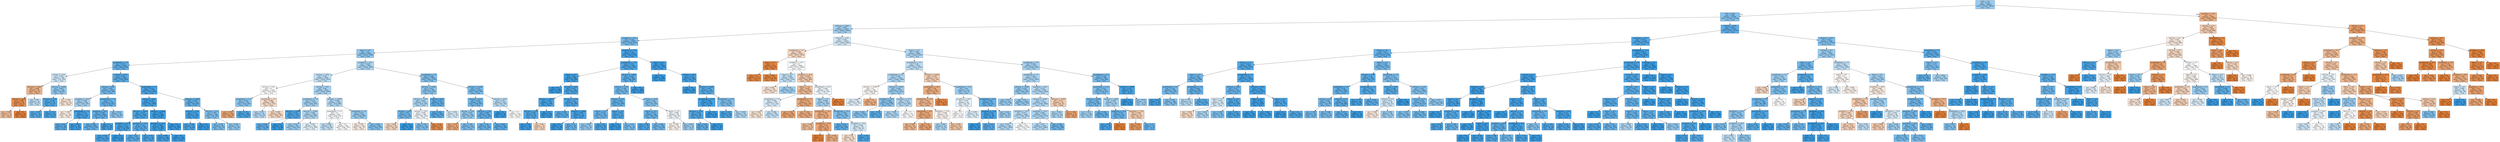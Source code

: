 digraph Tree {
node [shape=box, style="filled", color="black"] ;
0 [label="CCR <= 5.5\ngini = 0.438\nsamples = 48239\nvalue = [15597, 32642]\nclass = True", fillcolor="#98ccf1"] ;
1 [label="CCR <= 0.55\ngini = 0.396\nsamples = 42785\nvalue = [11651, 31134]\nclass = True", fillcolor="#83c2ef"] ;
0 -> 1 [labeldistance=2.5, labelangle=45, headlabel="True"] ;
2 [label="sdComp <= 0.065\ngini = 0.456\nsamples = 25328\nvalue = [8926, 16402]\nclass = True", fillcolor="#a5d2f3"] ;
1 -> 2 ;
3 [label="graphSize <= 40.0\ngini = 0.365\nsamples = 10976\nvalue = [2634, 8342]\nclass = True", fillcolor="#78bced"] ;
2 -> 3 ;
4 [label="nbproc <= 4.5\ngini = 0.42\nsamples = 8262\nvalue = [2474, 5788]\nclass = True", fillcolor="#8ec7f0"] ;
3 -> 4 ;
5 [label="graphDepth <= 3.5\ngini = 0.273\nsamples = 2610\nvalue = [426, 2184]\nclass = True", fillcolor="#60b0ea"] ;
4 -> 5 ;
6 [label="sdComp <= 0.02\ngini = 0.491\nsamples = 180\nvalue = [78, 102]\nclass = True", fillcolor="#d0e8f9"] ;
5 -> 6 ;
7 [label="sdComm <= 0.065\ngini = 0.408\nsamples = 56\nvalue = [40, 16]\nclass = False", fillcolor="#efb388"] ;
6 -> 7 ;
8 [label="sdComm <= 0.02\ngini = 0.198\nsamples = 36\nvalue = [32, 4]\nclass = False", fillcolor="#e89152"] ;
7 -> 8 ;
9 [label="gini = 0.444\nsamples = 12\nvalue = [8, 4]\nclass = False", fillcolor="#f2c09c"] ;
8 -> 9 ;
10 [label="gini = 0.0\nsamples = 24\nvalue = [24, 0]\nclass = False", fillcolor="#e58139"] ;
8 -> 10 ;
11 [label="gini = 0.48\nsamples = 20\nvalue = [8, 12]\nclass = True", fillcolor="#bddef6"] ;
7 -> 11 ;
12 [label="sdComm <= 0.065\ngini = 0.425\nsamples = 124\nvalue = [38, 86]\nclass = True", fillcolor="#90c8f0"] ;
6 -> 12 ;
13 [label="sdComm <= 0.02\ngini = 0.202\nsamples = 70\nvalue = [8, 62]\nclass = True", fillcolor="#53aae8"] ;
12 -> 13 ;
14 [label="gini = 0.227\nsamples = 46\nvalue = [6, 40]\nclass = True", fillcolor="#57ace9"] ;
13 -> 14 ;
15 [label="gini = 0.153\nsamples = 24\nvalue = [2, 22]\nclass = True", fillcolor="#4ba6e7"] ;
13 -> 15 ;
16 [label="gini = 0.494\nsamples = 54\nvalue = [30, 24]\nclass = False", fillcolor="#fae6d7"] ;
12 -> 16 ;
17 [label="sdComm <= 0.02\ngini = 0.245\nsamples = 2430\nvalue = [348, 2082]\nclass = True", fillcolor="#5aade9"] ;
5 -> 17 ;
18 [label="sdComp <= 0.02\ngini = 0.354\nsamples = 1034\nvalue = [238, 796]\nclass = True", fillcolor="#74baed"] ;
17 -> 18 ;
19 [label="graphSize <= 22.5\ngini = 0.456\nsamples = 284\nvalue = [100, 184]\nclass = True", fillcolor="#a5d2f3"] ;
18 -> 19 ;
20 [label="gini = 0.498\nsamples = 172\nvalue = [92, 80]\nclass = False", fillcolor="#fcefe5"] ;
19 -> 20 ;
21 [label="graphDepth <= 7.5\ngini = 0.133\nsamples = 112\nvalue = [8, 104]\nclass = True", fillcolor="#48a5e7"] ;
19 -> 21 ;
22 [label="gini = 0.245\nsamples = 28\nvalue = [4, 24]\nclass = True", fillcolor="#5aade9"] ;
21 -> 22 ;
23 [label="gini = 0.091\nsamples = 84\nvalue = [4, 80]\nclass = True", fillcolor="#43a2e6"] ;
21 -> 23 ;
24 [label="graphDepth <= 7.5\ngini = 0.3\nsamples = 750\nvalue = [138, 612]\nclass = True", fillcolor="#66b3eb"] ;
18 -> 24 ;
25 [label="graphSize <= 22.5\ngini = 0.283\nsamples = 668\nvalue = [114, 554]\nclass = True", fillcolor="#62b1ea"] ;
24 -> 25 ;
26 [label="gini = 0.292\nsamples = 630\nvalue = [112, 518]\nclass = True", fillcolor="#64b2eb"] ;
25 -> 26 ;
27 [label="gini = 0.1\nsamples = 38\nvalue = [2, 36]\nclass = True", fillcolor="#44a2e6"] ;
25 -> 27 ;
28 [label="gini = 0.414\nsamples = 82\nvalue = [24, 58]\nclass = True", fillcolor="#8bc6f0"] ;
24 -> 28 ;
29 [label="graphDepth <= 7.5\ngini = 0.145\nsamples = 1396\nvalue = [110, 1286]\nclass = True", fillcolor="#4aa5e7"] ;
17 -> 29 ;
30 [label="sdComp <= 0.02\ngini = 0.105\nsamples = 1120\nvalue = [62, 1058]\nclass = True", fillcolor="#45a3e7"] ;
29 -> 30 ;
31 [label="sdComm <= 0.065\ngini = 0.157\nsamples = 628\nvalue = [54, 574]\nclass = True", fillcolor="#4ca6e7"] ;
30 -> 31 ;
32 [label="graphSize <= 22.5\ngini = 0.121\nsamples = 432\nvalue = [28, 404]\nclass = True", fillcolor="#47a4e7"] ;
31 -> 32 ;
33 [label="gini = 0.146\nsamples = 352\nvalue = [28, 324]\nclass = True", fillcolor="#4aa5e7"] ;
32 -> 33 ;
34 [label="gini = 0.0\nsamples = 80\nvalue = [0, 80]\nclass = True", fillcolor="#399de5"] ;
32 -> 34 ;
35 [label="graphSize <= 22.5\ngini = 0.23\nsamples = 196\nvalue = [26, 170]\nclass = True", fillcolor="#57ace9"] ;
31 -> 35 ;
36 [label="gini = 0.24\nsamples = 172\nvalue = [24, 148]\nclass = True", fillcolor="#59ade9"] ;
35 -> 36 ;
37 [label="gini = 0.153\nsamples = 24\nvalue = [2, 22]\nclass = True", fillcolor="#4ba6e7"] ;
35 -> 37 ;
38 [label="sdComm <= 0.065\ngini = 0.032\nsamples = 492\nvalue = [8, 484]\nclass = True", fillcolor="#3c9fe5"] ;
30 -> 38 ;
39 [label="graphSize <= 22.5\ngini = 0.058\nsamples = 268\nvalue = [8, 260]\nclass = True", fillcolor="#3fa0e6"] ;
38 -> 39 ;
40 [label="gini = 0.093\nsamples = 164\nvalue = [8, 156]\nclass = True", fillcolor="#43a2e6"] ;
39 -> 40 ;
41 [label="gini = 0.0\nsamples = 104\nvalue = [0, 104]\nclass = True", fillcolor="#399de5"] ;
39 -> 41 ;
42 [label="gini = 0.0\nsamples = 224\nvalue = [0, 224]\nclass = True", fillcolor="#399de5"] ;
38 -> 42 ;
43 [label="sdComm <= 0.065\ngini = 0.287\nsamples = 276\nvalue = [48, 228]\nclass = True", fillcolor="#63b2ea"] ;
29 -> 43 ;
44 [label="sdComp <= 0.02\ngini = 0.117\nsamples = 128\nvalue = [8, 120]\nclass = True", fillcolor="#46a4e7"] ;
43 -> 44 ;
45 [label="gini = 0.188\nsamples = 76\nvalue = [8, 68]\nclass = True", fillcolor="#50a9e8"] ;
44 -> 45 ;
46 [label="gini = 0.0\nsamples = 52\nvalue = [0, 52]\nclass = True", fillcolor="#399de5"] ;
44 -> 46 ;
47 [label="sdComp <= 0.02\ngini = 0.394\nsamples = 148\nvalue = [40, 108]\nclass = True", fillcolor="#82c1ef"] ;
43 -> 47 ;
48 [label="gini = 0.375\nsamples = 96\nvalue = [24, 72]\nclass = True", fillcolor="#7bbeee"] ;
47 -> 48 ;
49 [label="gini = 0.426\nsamples = 52\nvalue = [16, 36]\nclass = True", fillcolor="#91c9f1"] ;
47 -> 49 ;
50 [label="graphSize <= 22.5\ngini = 0.462\nsamples = 5652\nvalue = [2048, 3604]\nclass = True", fillcolor="#aad5f4"] ;
4 -> 50 ;
51 [label="sdComm <= 0.02\ngini = 0.481\nsamples = 4048\nvalue = [1626, 2422]\nclass = True", fillcolor="#bedff6"] ;
50 -> 51 ;
52 [label="sdComp <= 0.02\ngini = 0.5\nsamples = 1238\nvalue = [616, 622]\nclass = True", fillcolor="#fdfeff"] ;
51 -> 52 ;
53 [label="graphDepth <= 3.5\ngini = 0.416\nsamples = 352\nvalue = [104, 248]\nclass = True", fillcolor="#8cc6f0"] ;
52 -> 53 ;
54 [label="gini = 0.355\nsamples = 104\nvalue = [80, 24]\nclass = False", fillcolor="#eda774"] ;
53 -> 54 ;
55 [label="gini = 0.175\nsamples = 248\nvalue = [24, 224]\nclass = True", fillcolor="#4ea8e8"] ;
53 -> 55 ;
56 [label="graphDepth <= 3.5\ngini = 0.488\nsamples = 886\nvalue = [512, 374]\nclass = False", fillcolor="#f8ddca"] ;
52 -> 56 ;
57 [label="gini = 0.472\nsamples = 42\nvalue = [16, 26]\nclass = True", fillcolor="#b3d9f5"] ;
56 -> 57 ;
58 [label="gini = 0.485\nsamples = 844\nvalue = [496, 348]\nclass = False", fillcolor="#f7d9c4"] ;
56 -> 58 ;
59 [label="sdComp <= 0.02\ngini = 0.46\nsamples = 2810\nvalue = [1010, 1800]\nclass = True", fillcolor="#a8d4f4"] ;
51 -> 59 ;
60 [label="graphDepth <= 3.5\ngini = 0.452\nsamples = 1430\nvalue = [494, 936]\nclass = True", fillcolor="#a2d1f3"] ;
59 -> 60 ;
61 [label="sdComm <= 0.065\ngini = 0.192\nsamples = 130\nvalue = [14, 116]\nclass = True", fillcolor="#51a9e8"] ;
60 -> 61 ;
62 [label="gini = 0.283\nsamples = 82\nvalue = [14, 68]\nclass = True", fillcolor="#62b1ea"] ;
61 -> 62 ;
63 [label="gini = 0.0\nsamples = 48\nvalue = [0, 48]\nclass = True", fillcolor="#399de5"] ;
61 -> 63 ;
64 [label="sdComm <= 0.065\ngini = 0.466\nsamples = 1300\nvalue = [480, 820]\nclass = True", fillcolor="#add6f4"] ;
60 -> 64 ;
65 [label="gini = 0.443\nsamples = 916\nvalue = [304, 612]\nclass = True", fillcolor="#9bcef2"] ;
64 -> 65 ;
66 [label="gini = 0.497\nsamples = 384\nvalue = [176, 208]\nclass = True", fillcolor="#e1f0fb"] ;
64 -> 66 ;
67 [label="sdComm <= 0.065\ngini = 0.468\nsamples = 1380\nvalue = [516, 864]\nclass = True", fillcolor="#afd8f5"] ;
59 -> 67 ;
68 [label="graphDepth <= 3.5\ngini = 0.5\nsamples = 424\nvalue = [208, 216]\nclass = True", fillcolor="#f8fbfe"] ;
67 -> 68 ;
69 [label="gini = 0.484\nsamples = 68\nvalue = [28, 40]\nclass = True", fillcolor="#c4e2f7"] ;
68 -> 69 ;
70 [label="gini = 0.5\nsamples = 356\nvalue = [180, 176]\nclass = False", fillcolor="#fefcfb"] ;
68 -> 70 ;
71 [label="graphDepth <= 3.5\ngini = 0.437\nsamples = 956\nvalue = [308, 648]\nclass = True", fillcolor="#97ccf1"] ;
67 -> 71 ;
72 [label="gini = 0.497\nsamples = 156\nvalue = [84, 72]\nclass = False", fillcolor="#fbede3"] ;
71 -> 72 ;
73 [label="gini = 0.403\nsamples = 800\nvalue = [224, 576]\nclass = True", fillcolor="#86c3ef"] ;
71 -> 73 ;
74 [label="graphDepth <= 7.5\ngini = 0.388\nsamples = 1604\nvalue = [422, 1182]\nclass = True", fillcolor="#80c0ee"] ;
50 -> 74 ;
75 [label="sdComm <= 0.065\ngini = 0.411\nsamples = 594\nvalue = [172, 422]\nclass = True", fillcolor="#8ac5f0"] ;
74 -> 75 ;
76 [label="sdComm <= 0.02\ngini = 0.462\nsamples = 376\nvalue = [136, 240]\nclass = True", fillcolor="#a9d5f4"] ;
75 -> 76 ;
77 [label="sdComp <= 0.02\ngini = 0.351\nsamples = 176\nvalue = [40, 136]\nclass = True", fillcolor="#73baed"] ;
76 -> 77 ;
78 [label="gini = 0.484\nsamples = 68\nvalue = [40, 28]\nclass = False", fillcolor="#f7d9c4"] ;
77 -> 78 ;
79 [label="gini = 0.0\nsamples = 108\nvalue = [0, 108]\nclass = True", fillcolor="#399de5"] ;
77 -> 79 ;
80 [label="sdComp <= 0.02\ngini = 0.499\nsamples = 200\nvalue = [96, 104]\nclass = True", fillcolor="#f0f7fd"] ;
76 -> 80 ;
81 [label="gini = 0.393\nsamples = 134\nvalue = [36, 98]\nclass = True", fillcolor="#82c1ef"] ;
80 -> 81 ;
82 [label="gini = 0.165\nsamples = 66\nvalue = [60, 6]\nclass = False", fillcolor="#e88e4d"] ;
80 -> 82 ;
83 [label="sdComp <= 0.02\ngini = 0.276\nsamples = 218\nvalue = [36, 182]\nclass = True", fillcolor="#60b0ea"] ;
75 -> 83 ;
84 [label="gini = 0.241\nsamples = 200\nvalue = [28, 172]\nclass = True", fillcolor="#59ade9"] ;
83 -> 84 ;
85 [label="gini = 0.494\nsamples = 18\nvalue = [8, 10]\nclass = True", fillcolor="#d7ebfa"] ;
83 -> 85 ;
86 [label="sdComm <= 0.065\ngini = 0.373\nsamples = 1010\nvalue = [250, 760]\nclass = True", fillcolor="#7abdee"] ;
74 -> 86 ;
87 [label="sdComm <= 0.02\ngini = 0.343\nsamples = 846\nvalue = [186, 660]\nclass = True", fillcolor="#71b9ec"] ;
86 -> 87 ;
88 [label="sdComp <= 0.02\ngini = 0.434\nsamples = 264\nvalue = [84, 180]\nclass = True", fillcolor="#95cbf1"] ;
87 -> 88 ;
89 [label="gini = 0.375\nsamples = 32\nvalue = [24, 8]\nclass = False", fillcolor="#eeab7b"] ;
88 -> 89 ;
90 [label="gini = 0.383\nsamples = 232\nvalue = [60, 172]\nclass = True", fillcolor="#7ebfee"] ;
88 -> 90 ;
91 [label="sdComp <= 0.02\ngini = 0.289\nsamples = 582\nvalue = [102, 480]\nclass = True", fillcolor="#63b2eb"] ;
87 -> 91 ;
92 [label="gini = 0.32\nsamples = 250\nvalue = [50, 200]\nclass = True", fillcolor="#6ab6ec"] ;
91 -> 92 ;
93 [label="gini = 0.264\nsamples = 332\nvalue = [52, 280]\nclass = True", fillcolor="#5eafea"] ;
91 -> 93 ;
94 [label="sdComp <= 0.02\ngini = 0.476\nsamples = 164\nvalue = [64, 100]\nclass = True", fillcolor="#b8dcf6"] ;
86 -> 94 ;
95 [label="gini = 0.0\nsamples = 36\nvalue = [0, 36]\nclass = True", fillcolor="#399de5"] ;
94 -> 95 ;
96 [label="gini = 0.5\nsamples = 128\nvalue = [64, 64]\nclass = False", fillcolor="#ffffff"] ;
94 -> 96 ;
97 [label="graphSize <= 75.0\ngini = 0.111\nsamples = 2714\nvalue = [160, 2554]\nclass = True", fillcolor="#45a3e7"] ;
3 -> 97 ;
98 [label="graphDepth <= 12.5\ngini = 0.172\nsamples = 1308\nvalue = [124, 1184]\nclass = True", fillcolor="#4ea7e8"] ;
97 -> 98 ;
99 [label="nbproc <= 4.5\ngini = 0.08\nsamples = 668\nvalue = [28, 640]\nclass = True", fillcolor="#42a1e6"] ;
98 -> 99 ;
100 [label="gini = 0.0\nsamples = 364\nvalue = [0, 364]\nclass = True", fillcolor="#399de5"] ;
99 -> 100 ;
101 [label="sdComp <= 0.02\ngini = 0.167\nsamples = 304\nvalue = [28, 276]\nclass = True", fillcolor="#4da7e8"] ;
99 -> 101 ;
102 [label="sdComm <= 0.065\ngini = 0.128\nsamples = 116\nvalue = [8, 108]\nclass = True", fillcolor="#48a4e7"] ;
101 -> 102 ;
103 [label="sdComm <= 0.02\ngini = 0.208\nsamples = 68\nvalue = [8, 60]\nclass = True", fillcolor="#53aae8"] ;
102 -> 103 ;
104 [label="gini = 0.067\nsamples = 58\nvalue = [2, 56]\nclass = True", fillcolor="#40a0e6"] ;
103 -> 104 ;
105 [label="gini = 0.48\nsamples = 10\nvalue = [6, 4]\nclass = False", fillcolor="#f6d5bd"] ;
103 -> 105 ;
106 [label="gini = 0.0\nsamples = 48\nvalue = [0, 48]\nclass = True", fillcolor="#399de5"] ;
102 -> 106 ;
107 [label="sdComm <= 0.02\ngini = 0.19\nsamples = 188\nvalue = [20, 168]\nclass = True", fillcolor="#51a9e8"] ;
101 -> 107 ;
108 [label="gini = 0.238\nsamples = 116\nvalue = [16, 100]\nclass = True", fillcolor="#59ade9"] ;
107 -> 108 ;
109 [label="sdComm <= 0.065\ngini = 0.105\nsamples = 72\nvalue = [4, 68]\nclass = True", fillcolor="#45a3e7"] ;
107 -> 109 ;
110 [label="gini = 0.0\nsamples = 52\nvalue = [0, 52]\nclass = True", fillcolor="#399de5"] ;
109 -> 110 ;
111 [label="gini = 0.32\nsamples = 20\nvalue = [4, 16]\nclass = True", fillcolor="#6ab6ec"] ;
109 -> 111 ;
112 [label="sdComm <= 0.065\ngini = 0.255\nsamples = 640\nvalue = [96, 544]\nclass = True", fillcolor="#5caeea"] ;
98 -> 112 ;
113 [label="sdComm <= 0.02\ngini = 0.346\nsamples = 432\nvalue = [96, 336]\nclass = True", fillcolor="#72b9ec"] ;
112 -> 113 ;
114 [label="sdComp <= 0.02\ngini = 0.287\nsamples = 230\nvalue = [40, 190]\nclass = True", fillcolor="#63b2ea"] ;
113 -> 114 ;
115 [label="nbproc <= 4.5\ngini = 0.326\nsamples = 156\nvalue = [32, 124]\nclass = True", fillcolor="#6cb6ec"] ;
114 -> 115 ;
116 [label="gini = 0.432\nsamples = 76\nvalue = [24, 52]\nclass = True", fillcolor="#94caf1"] ;
115 -> 116 ;
117 [label="gini = 0.18\nsamples = 80\nvalue = [8, 72]\nclass = True", fillcolor="#4fa8e8"] ;
115 -> 117 ;
118 [label="nbproc <= 4.5\ngini = 0.193\nsamples = 74\nvalue = [8, 66]\nclass = True", fillcolor="#51a9e8"] ;
114 -> 118 ;
119 [label="gini = 0.0\nsamples = 42\nvalue = [0, 42]\nclass = True", fillcolor="#399de5"] ;
118 -> 119 ;
120 [label="gini = 0.375\nsamples = 32\nvalue = [8, 24]\nclass = True", fillcolor="#7bbeee"] ;
118 -> 120 ;
121 [label="sdComp <= 0.02\ngini = 0.401\nsamples = 202\nvalue = [56, 146]\nclass = True", fillcolor="#85c3ef"] ;
113 -> 121 ;
122 [label="nbproc <= 4.5\ngini = 0.313\nsamples = 144\nvalue = [28, 116]\nclass = True", fillcolor="#69b5eb"] ;
121 -> 122 ;
123 [label="gini = 0.198\nsamples = 36\nvalue = [4, 32]\nclass = True", fillcolor="#52a9e8"] ;
122 -> 123 ;
124 [label="gini = 0.346\nsamples = 108\nvalue = [24, 84]\nclass = True", fillcolor="#72b9ec"] ;
122 -> 124 ;
125 [label="nbproc <= 4.5\ngini = 0.499\nsamples = 58\nvalue = [28, 30]\nclass = True", fillcolor="#f2f8fd"] ;
121 -> 125 ;
126 [label="gini = 0.499\nsamples = 46\nvalue = [24, 22]\nclass = False", fillcolor="#fdf5ef"] ;
125 -> 126 ;
127 [label="gini = 0.444\nsamples = 12\nvalue = [4, 8]\nclass = True", fillcolor="#9ccef2"] ;
125 -> 127 ;
128 [label="gini = 0.0\nsamples = 208\nvalue = [0, 208]\nclass = True", fillcolor="#399de5"] ;
112 -> 128 ;
129 [label="nbproc <= 4.5\ngini = 0.05\nsamples = 1406\nvalue = [36, 1370]\nclass = True", fillcolor="#3ea0e6"] ;
97 -> 129 ;
130 [label="gini = 0.0\nsamples = 840\nvalue = [0, 840]\nclass = True", fillcolor="#399de5"] ;
129 -> 130 ;
131 [label="sdComp <= 0.02\ngini = 0.119\nsamples = 566\nvalue = [36, 530]\nclass = True", fillcolor="#46a4e7"] ;
129 -> 131 ;
132 [label="gini = 0.0\nsamples = 296\nvalue = [0, 296]\nclass = True", fillcolor="#399de5"] ;
131 -> 132 ;
133 [label="sdComm <= 0.065\ngini = 0.231\nsamples = 270\nvalue = [36, 234]\nclass = True", fillcolor="#57ace9"] ;
131 -> 133 ;
134 [label="graphDepth <= 25.5\ngini = 0.094\nsamples = 162\nvalue = [8, 154]\nclass = True", fillcolor="#43a2e6"] ;
133 -> 134 ;
135 [label="sdComm <= 0.02\ngini = 0.208\nsamples = 68\nvalue = [8, 60]\nclass = True", fillcolor="#53aae8"] ;
134 -> 135 ;
136 [label="gini = 0.278\nsamples = 48\nvalue = [8, 40]\nclass = True", fillcolor="#61b1ea"] ;
135 -> 136 ;
137 [label="gini = 0.0\nsamples = 20\nvalue = [0, 20]\nclass = True", fillcolor="#399de5"] ;
135 -> 137 ;
138 [label="gini = 0.0\nsamples = 94\nvalue = [0, 94]\nclass = True", fillcolor="#399de5"] ;
134 -> 138 ;
139 [label="graphDepth <= 25.5\ngini = 0.384\nsamples = 108\nvalue = [28, 80]\nclass = True", fillcolor="#7ebfee"] ;
133 -> 139 ;
140 [label="gini = 0.165\nsamples = 44\nvalue = [4, 40]\nclass = True", fillcolor="#4da7e8"] ;
139 -> 140 ;
141 [label="gini = 0.469\nsamples = 64\nvalue = [24, 40]\nclass = True", fillcolor="#b0d8f5"] ;
139 -> 141 ;
142 [label="sdComm <= 0.02\ngini = 0.492\nsamples = 14352\nvalue = [6292, 8060]\nclass = True", fillcolor="#d4eaf9"] ;
2 -> 142 ;
143 [label="graphDepth <= 3.5\ngini = 0.485\nsamples = 4552\nvalue = [2674, 1878]\nclass = False", fillcolor="#f7d9c4"] ;
142 -> 143 ;
144 [label="nbproc <= 4.5\ngini = 0.1\nsamples = 952\nvalue = [902, 50]\nclass = False", fillcolor="#e68844"] ;
143 -> 144 ;
145 [label="gini = 0.11\nsamples = 172\nvalue = [162, 10]\nclass = False", fillcolor="#e78945"] ;
144 -> 145 ;
146 [label="gini = 0.097\nsamples = 780\nvalue = [740, 40]\nclass = False", fillcolor="#e68844"] ;
144 -> 146 ;
147 [label="graphSize <= 22.5\ngini = 0.5\nsamples = 3600\nvalue = [1772, 1828]\nclass = True", fillcolor="#f9fcfe"] ;
143 -> 147 ;
148 [label="nbproc <= 4.5\ngini = 0.484\nsamples = 2262\nvalue = [928, 1334]\nclass = True", fillcolor="#c3e1f7"] ;
147 -> 148 ;
149 [label="gini = 0.494\nsamples = 726\nvalue = [404, 322]\nclass = False", fillcolor="#fae5d7"] ;
148 -> 149 ;
150 [label="gini = 0.45\nsamples = 1536\nvalue = [524, 1012]\nclass = True", fillcolor="#a0d0f2"] ;
148 -> 150 ;
151 [label="graphSize <= 40.0\ngini = 0.466\nsamples = 1338\nvalue = [844, 494]\nclass = False", fillcolor="#f4cbad"] ;
147 -> 151 ;
152 [label="nbproc <= 4.5\ngini = 0.438\nsamples = 1030\nvalue = [696, 334]\nclass = False", fillcolor="#f1bd98"] ;
151 -> 152 ;
153 [label="graphDepth <= 7.5\ngini = 0.494\nsamples = 256\nvalue = [114, 142]\nclass = True", fillcolor="#d8ecfa"] ;
152 -> 153 ;
154 [label="gini = 0.494\nsamples = 54\nvalue = [30, 24]\nclass = False", fillcolor="#fae6d7"] ;
153 -> 154 ;
155 [label="gini = 0.486\nsamples = 202\nvalue = [84, 118]\nclass = True", fillcolor="#c6e3f8"] ;
153 -> 155 ;
156 [label="graphDepth <= 7.5\ngini = 0.373\nsamples = 774\nvalue = [582, 192]\nclass = False", fillcolor="#eeab7a"] ;
152 -> 156 ;
157 [label="gini = 0.352\nsamples = 246\nvalue = [190, 56]\nclass = False", fillcolor="#eda673"] ;
156 -> 157 ;
158 [label="gini = 0.382\nsamples = 528\nvalue = [392, 136]\nclass = False", fillcolor="#eead7e"] ;
156 -> 158 ;
159 [label="graphDepth <= 25.5\ngini = 0.499\nsamples = 308\nvalue = [148, 160]\nclass = True", fillcolor="#f0f8fd"] ;
151 -> 159 ;
160 [label="nbproc <= 4.5\ngini = 0.464\nsamples = 252\nvalue = [92, 160]\nclass = True", fillcolor="#abd5f4"] ;
159 -> 160 ;
161 [label="graphDepth <= 12.5\ngini = 0.393\nsamples = 52\nvalue = [38, 14]\nclass = False", fillcolor="#efaf82"] ;
160 -> 161 ;
162 [label="gini = 0.444\nsamples = 18\nvalue = [12, 6]\nclass = False", fillcolor="#f2c09c"] ;
161 -> 162 ;
163 [label="graphSize <= 75.0\ngini = 0.36\nsamples = 34\nvalue = [26, 8]\nclass = False", fillcolor="#eda876"] ;
161 -> 163 ;
164 [label="gini = 0.0\nsamples = 4\nvalue = [4, 0]\nclass = False", fillcolor="#e58139"] ;
163 -> 164 ;
165 [label="gini = 0.391\nsamples = 30\nvalue = [22, 8]\nclass = False", fillcolor="#eeaf81"] ;
163 -> 165 ;
166 [label="graphDepth <= 12.5\ngini = 0.394\nsamples = 200\nvalue = [54, 146]\nclass = True", fillcolor="#82c1ef"] ;
160 -> 166 ;
167 [label="gini = 0.274\nsamples = 122\nvalue = [20, 102]\nclass = True", fillcolor="#60b0ea"] ;
166 -> 167 ;
168 [label="graphSize <= 75.0\ngini = 0.492\nsamples = 78\nvalue = [34, 44]\nclass = True", fillcolor="#d2e9f9"] ;
166 -> 168 ;
169 [label="gini = 0.49\nsamples = 56\nvalue = [32, 24]\nclass = False", fillcolor="#f8e0ce"] ;
168 -> 169 ;
170 [label="gini = 0.165\nsamples = 22\nvalue = [2, 20]\nclass = True", fillcolor="#4da7e8"] ;
168 -> 170 ;
171 [label="gini = 0.0\nsamples = 56\nvalue = [56, 0]\nclass = False", fillcolor="#e58139"] ;
159 -> 171 ;
172 [label="nbproc <= 4.5\ngini = 0.466\nsamples = 9800\nvalue = [3618, 6182]\nclass = True", fillcolor="#add6f4"] ;
142 -> 172 ;
173 [label="graphDepth <= 6.5\ngini = 0.48\nsamples = 3076\nvalue = [1234, 1842]\nclass = True", fillcolor="#bedff6"] ;
172 -> 173 ;
174 [label="graphDepth <= 3.5\ngini = 0.467\nsamples = 2702\nvalue = [1004, 1698]\nclass = True", fillcolor="#aed7f4"] ;
173 -> 174 ;
175 [label="sdComm <= 0.065\ngini = 0.5\nsamples = 582\nvalue = [298, 284]\nclass = False", fillcolor="#fef9f6"] ;
174 -> 175 ;
176 [label="gini = 0.497\nsamples = 466\nvalue = [214, 252]\nclass = True", fillcolor="#e1f0fb"] ;
175 -> 176 ;
177 [label="gini = 0.4\nsamples = 116\nvalue = [84, 32]\nclass = False", fillcolor="#efb184"] ;
175 -> 177 ;
178 [label="sdComm <= 0.065\ngini = 0.444\nsamples = 2120\nvalue = [706, 1414]\nclass = True", fillcolor="#9ccef2"] ;
174 -> 178 ;
179 [label="graphSize <= 22.5\ngini = 0.405\nsamples = 1044\nvalue = [294, 750]\nclass = True", fillcolor="#87c3ef"] ;
178 -> 179 ;
180 [label="gini = 0.406\nsamples = 1030\nvalue = [292, 738]\nclass = True", fillcolor="#87c4ef"] ;
179 -> 180 ;
181 [label="gini = 0.245\nsamples = 14\nvalue = [2, 12]\nclass = True", fillcolor="#5aade9"] ;
179 -> 181 ;
182 [label="graphSize <= 22.5\ngini = 0.473\nsamples = 1076\nvalue = [412, 664]\nclass = True", fillcolor="#b4daf5"] ;
178 -> 182 ;
183 [label="gini = 0.469\nsamples = 1012\nvalue = [380, 632]\nclass = True", fillcolor="#b0d8f5"] ;
182 -> 183 ;
184 [label="gini = 0.5\nsamples = 64\nvalue = [32, 32]\nclass = False", fillcolor="#ffffff"] ;
182 -> 184 ;
185 [label="sdComm <= 0.065\ngini = 0.474\nsamples = 374\nvalue = [230, 144]\nclass = False", fillcolor="#f5d0b5"] ;
173 -> 185 ;
186 [label="graphDepth <= 25.5\ngini = 0.39\nsamples = 264\nvalue = [194, 70]\nclass = False", fillcolor="#eeae80"] ;
185 -> 186 ;
187 [label="graphDepth <= 13.5\ngini = 0.421\nsamples = 226\nvalue = [158, 68]\nclass = False", fillcolor="#f0b78e"] ;
186 -> 187 ;
188 [label="graphDepth <= 9.0\ngini = 0.375\nsamples = 176\nvalue = [132, 44]\nclass = False", fillcolor="#eeab7b"] ;
187 -> 188 ;
189 [label="gini = 0.426\nsamples = 52\nvalue = [36, 16]\nclass = False", fillcolor="#f1b991"] ;
188 -> 189 ;
190 [label="gini = 0.35\nsamples = 124\nvalue = [96, 28]\nclass = False", fillcolor="#eda673"] ;
188 -> 190 ;
191 [label="graphSize <= 75.0\ngini = 0.499\nsamples = 50\nvalue = [26, 24]\nclass = False", fillcolor="#fdf5f0"] ;
187 -> 191 ;
192 [label="gini = 0.463\nsamples = 22\nvalue = [8, 14]\nclass = True", fillcolor="#aad5f4"] ;
191 -> 192 ;
193 [label="gini = 0.459\nsamples = 28\nvalue = [18, 10]\nclass = False", fillcolor="#f3c7a7"] ;
191 -> 193 ;
194 [label="gini = 0.1\nsamples = 38\nvalue = [36, 2]\nclass = False", fillcolor="#e68844"] ;
186 -> 194 ;
195 [label="graphDepth <= 13.5\ngini = 0.44\nsamples = 110\nvalue = [36, 74]\nclass = True", fillcolor="#99cdf2"] ;
185 -> 195 ;
196 [label="graphSize <= 40.0\ngini = 0.497\nsamples = 56\nvalue = [26, 30]\nclass = True", fillcolor="#e5f2fc"] ;
195 -> 196 ;
197 [label="gini = 0.5\nsamples = 12\nvalue = [6, 6]\nclass = False", fillcolor="#ffffff"] ;
196 -> 197 ;
198 [label="gini = 0.496\nsamples = 44\nvalue = [20, 24]\nclass = True", fillcolor="#deeffb"] ;
196 -> 198 ;
199 [label="graphDepth <= 25.5\ngini = 0.302\nsamples = 54\nvalue = [10, 44]\nclass = True", fillcolor="#66b3eb"] ;
195 -> 199 ;
200 [label="graphSize <= 75.0\ngini = 0.124\nsamples = 30\nvalue = [2, 28]\nclass = True", fillcolor="#47a4e7"] ;
199 -> 200 ;
201 [label="gini = 0.0\nsamples = 16\nvalue = [0, 16]\nclass = True", fillcolor="#399de5"] ;
200 -> 201 ;
202 [label="gini = 0.245\nsamples = 14\nvalue = [2, 12]\nclass = True", fillcolor="#5aade9"] ;
200 -> 202 ;
203 [label="gini = 0.444\nsamples = 24\nvalue = [8, 16]\nclass = True", fillcolor="#9ccef2"] ;
199 -> 203 ;
204 [label="graphDepth <= 9.0\ngini = 0.458\nsamples = 6724\nvalue = [2384, 4340]\nclass = True", fillcolor="#a6d3f3"] ;
172 -> 204 ;
205 [label="graphDepth <= 3.5\ngini = 0.464\nsamples = 6116\nvalue = [2242, 3874]\nclass = True", fillcolor="#acd6f4"] ;
204 -> 205 ;
206 [label="sdComm <= 0.065\ngini = 0.432\nsamples = 1332\nvalue = [420, 912]\nclass = True", fillcolor="#94caf1"] ;
205 -> 206 ;
207 [label="gini = 0.441\nsamples = 232\nvalue = [76, 156]\nclass = True", fillcolor="#99cdf2"] ;
206 -> 207 ;
208 [label="gini = 0.43\nsamples = 1100\nvalue = [344, 756]\nclass = True", fillcolor="#93caf1"] ;
206 -> 208 ;
209 [label="graphSize <= 40.0\ngini = 0.472\nsamples = 4784\nvalue = [1822, 2962]\nclass = True", fillcolor="#b3d9f5"] ;
205 -> 209 ;
210 [label="sdComm <= 0.065\ngini = 0.47\nsamples = 4726\nvalue = [1786, 2940]\nclass = True", fillcolor="#b1d9f5"] ;
209 -> 210 ;
211 [label="graphSize <= 22.5\ngini = 0.477\nsamples = 1986\nvalue = [780, 1206]\nclass = True", fillcolor="#b9dcf6"] ;
210 -> 211 ;
212 [label="gini = 0.471\nsamples = 1762\nvalue = [670, 1092]\nclass = True", fillcolor="#b2d9f5"] ;
211 -> 212 ;
213 [label="gini = 0.5\nsamples = 224\nvalue = [110, 114]\nclass = True", fillcolor="#f8fcfe"] ;
211 -> 213 ;
214 [label="graphSize <= 22.5\ngini = 0.465\nsamples = 2740\nvalue = [1006, 1734]\nclass = True", fillcolor="#acd6f4"] ;
210 -> 214 ;
215 [label="gini = 0.47\nsamples = 2578\nvalue = [972, 1606]\nclass = True", fillcolor="#b1d8f5"] ;
214 -> 215 ;
216 [label="gini = 0.332\nsamples = 162\nvalue = [34, 128]\nclass = True", fillcolor="#6eb7ec"] ;
214 -> 216 ;
217 [label="sdComm <= 0.065\ngini = 0.471\nsamples = 58\nvalue = [36, 22]\nclass = False", fillcolor="#f5ceb2"] ;
209 -> 217 ;
218 [label="gini = 0.463\nsamples = 22\nvalue = [8, 14]\nclass = True", fillcolor="#aad5f4"] ;
217 -> 218 ;
219 [label="gini = 0.346\nsamples = 36\nvalue = [28, 8]\nclass = False", fillcolor="#eca572"] ;
217 -> 219 ;
220 [label="graphDepth <= 25.5\ngini = 0.358\nsamples = 608\nvalue = [142, 466]\nclass = True", fillcolor="#75bbed"] ;
204 -> 220 ;
221 [label="graphDepth <= 13.5\ngini = 0.375\nsamples = 552\nvalue = [138, 414]\nclass = True", fillcolor="#7bbeee"] ;
220 -> 221 ;
222 [label="sdComm <= 0.065\ngini = 0.355\nsamples = 468\nvalue = [108, 360]\nclass = True", fillcolor="#74baed"] ;
221 -> 222 ;
223 [label="gini = 0.455\nsamples = 126\nvalue = [44, 82]\nclass = True", fillcolor="#a3d2f3"] ;
222 -> 223 ;
224 [label="gini = 0.304\nsamples = 342\nvalue = [64, 278]\nclass = True", fillcolor="#67b4eb"] ;
222 -> 224 ;
225 [label="sdComm <= 0.065\ngini = 0.459\nsamples = 84\nvalue = [30, 54]\nclass = True", fillcolor="#a7d3f3"] ;
221 -> 225 ;
226 [label="graphSize <= 75.0\ngini = 0.311\nsamples = 52\nvalue = [10, 42]\nclass = True", fillcolor="#68b4eb"] ;
225 -> 226 ;
227 [label="gini = 0.159\nsamples = 46\nvalue = [4, 42]\nclass = True", fillcolor="#4ca6e7"] ;
226 -> 227 ;
228 [label="gini = 0.0\nsamples = 6\nvalue = [6, 0]\nclass = False", fillcolor="#e58139"] ;
226 -> 228 ;
229 [label="graphSize <= 75.0\ngini = 0.469\nsamples = 32\nvalue = [20, 12]\nclass = False", fillcolor="#f5cdb0"] ;
225 -> 229 ;
230 [label="gini = 0.298\nsamples = 22\nvalue = [18, 4]\nclass = False", fillcolor="#eb9d65"] ;
229 -> 230 ;
231 [label="gini = 0.32\nsamples = 10\nvalue = [2, 8]\nclass = True", fillcolor="#6ab6ec"] ;
229 -> 231 ;
232 [label="sdComm <= 0.065\ngini = 0.133\nsamples = 56\nvalue = [4, 52]\nclass = True", fillcolor="#48a5e7"] ;
220 -> 232 ;
233 [label="gini = 0.0\nsamples = 44\nvalue = [0, 44]\nclass = True", fillcolor="#399de5"] ;
232 -> 233 ;
234 [label="gini = 0.444\nsamples = 12\nvalue = [4, 8]\nclass = True", fillcolor="#9ccef2"] ;
232 -> 234 ;
235 [label="sdComp <= 0.65\ngini = 0.263\nsamples = 17457\nvalue = [2725, 14732]\nclass = True", fillcolor="#5eafea"] ;
1 -> 235 ;
236 [label="graphSize <= 22.5\ngini = 0.195\nsamples = 12368\nvalue = [1354, 11014]\nclass = True", fillcolor="#51a9e8"] ;
235 -> 236 ;
237 [label="sdComp <= 0.2\ngini = 0.29\nsamples = 5774\nvalue = [1018, 4756]\nclass = True", fillcolor="#63b2eb"] ;
236 -> 237 ;
238 [label="sdComm <= 0.2\ngini = 0.213\nsamples = 2872\nvalue = [348, 2524]\nclass = True", fillcolor="#54abe9"] ;
237 -> 238 ;
239 [label="nbproc <= 4.5\ngini = 0.321\nsamples = 686\nvalue = [138, 548]\nclass = True", fillcolor="#6bb6ec"] ;
238 -> 239 ;
240 [label="graphDepth <= 3.5\ngini = 0.353\nsamples = 306\nvalue = [70, 236]\nclass = True", fillcolor="#74baed"] ;
239 -> 240 ;
241 [label="gini = 0.124\nsamples = 60\nvalue = [4, 56]\nclass = True", fillcolor="#47a4e7"] ;
240 -> 241 ;
242 [label="gini = 0.393\nsamples = 246\nvalue = [66, 180]\nclass = True", fillcolor="#82c1ef"] ;
240 -> 242 ;
243 [label="graphDepth <= 3.5\ngini = 0.294\nsamples = 380\nvalue = [68, 312]\nclass = True", fillcolor="#64b2eb"] ;
239 -> 243 ;
244 [label="gini = 0.473\nsamples = 52\nvalue = [20, 32]\nclass = True", fillcolor="#b5daf5"] ;
243 -> 244 ;
245 [label="gini = 0.25\nsamples = 328\nvalue = [48, 280]\nclass = True", fillcolor="#5baee9"] ;
243 -> 245 ;
246 [label="graphDepth <= 3.5\ngini = 0.174\nsamples = 2186\nvalue = [210, 1976]\nclass = True", fillcolor="#4ea7e8"] ;
238 -> 246 ;
247 [label="sdComm <= 0.65\ngini = 0.317\nsamples = 516\nvalue = [102, 414]\nclass = True", fillcolor="#6ab5eb"] ;
246 -> 247 ;
248 [label="nbproc <= 4.5\ngini = 0.493\nsamples = 140\nvalue = [62, 78]\nclass = True", fillcolor="#d6ebfa"] ;
247 -> 248 ;
249 [label="gini = 0.486\nsamples = 48\nvalue = [28, 20]\nclass = False", fillcolor="#f8dbc6"] ;
248 -> 249 ;
250 [label="gini = 0.466\nsamples = 92\nvalue = [34, 58]\nclass = True", fillcolor="#add6f4"] ;
248 -> 250 ;
251 [label="nbproc <= 4.5\ngini = 0.19\nsamples = 376\nvalue = [40, 336]\nclass = True", fillcolor="#51a9e8"] ;
247 -> 251 ;
252 [label="gini = 0.386\nsamples = 46\nvalue = [12, 34]\nclass = True", fillcolor="#7fc0ee"] ;
251 -> 252 ;
253 [label="gini = 0.155\nsamples = 330\nvalue = [28, 302]\nclass = True", fillcolor="#4ba6e7"] ;
251 -> 253 ;
254 [label="sdComm <= 0.65\ngini = 0.121\nsamples = 1670\nvalue = [108, 1562]\nclass = True", fillcolor="#47a4e7"] ;
246 -> 254 ;
255 [label="nbproc <= 4.5\ngini = 0.055\nsamples = 844\nvalue = [24, 820]\nclass = True", fillcolor="#3fa0e6"] ;
254 -> 255 ;
256 [label="gini = 0.0\nsamples = 276\nvalue = [0, 276]\nclass = True", fillcolor="#399de5"] ;
255 -> 256 ;
257 [label="gini = 0.081\nsamples = 568\nvalue = [24, 544]\nclass = True", fillcolor="#42a1e6"] ;
255 -> 257 ;
258 [label="nbproc <= 4.5\ngini = 0.183\nsamples = 826\nvalue = [84, 742]\nclass = True", fillcolor="#4fa8e8"] ;
254 -> 258 ;
259 [label="gini = 0.0\nsamples = 82\nvalue = [0, 82]\nclass = True", fillcolor="#399de5"] ;
258 -> 259 ;
260 [label="gini = 0.2\nsamples = 744\nvalue = [84, 660]\nclass = True", fillcolor="#52a9e8"] ;
258 -> 260 ;
261 [label="nbproc <= 4.5\ngini = 0.355\nsamples = 2902\nvalue = [670, 2232]\nclass = True", fillcolor="#74baed"] ;
237 -> 261 ;
262 [label="sdComm <= 0.65\ngini = 0.26\nsamples = 626\nvalue = [96, 530]\nclass = True", fillcolor="#5dafea"] ;
261 -> 262 ;
263 [label="graphDepth <= 3.5\ngini = 0.28\nsamples = 428\nvalue = [72, 356]\nclass = True", fillcolor="#61b1ea"] ;
262 -> 263 ;
264 [label="sdComm <= 0.2\ngini = 0.365\nsamples = 100\nvalue = [24, 76]\nclass = True", fillcolor="#78bced"] ;
263 -> 264 ;
265 [label="gini = 0.355\nsamples = 26\nvalue = [6, 20]\nclass = True", fillcolor="#74baed"] ;
264 -> 265 ;
266 [label="gini = 0.368\nsamples = 74\nvalue = [18, 56]\nclass = True", fillcolor="#79bced"] ;
264 -> 266 ;
267 [label="sdComm <= 0.2\ngini = 0.25\nsamples = 328\nvalue = [48, 280]\nclass = True", fillcolor="#5baee9"] ;
263 -> 267 ;
268 [label="gini = 0.272\nsamples = 296\nvalue = [48, 248]\nclass = True", fillcolor="#5fb0ea"] ;
267 -> 268 ;
269 [label="gini = 0.0\nsamples = 32\nvalue = [0, 32]\nclass = True", fillcolor="#399de5"] ;
267 -> 269 ;
270 [label="graphDepth <= 3.5\ngini = 0.213\nsamples = 198\nvalue = [24, 174]\nclass = True", fillcolor="#54abe9"] ;
262 -> 270 ;
271 [label="gini = 0.117\nsamples = 64\nvalue = [4, 60]\nclass = True", fillcolor="#46a4e7"] ;
270 -> 271 ;
272 [label="gini = 0.254\nsamples = 134\nvalue = [20, 114]\nclass = True", fillcolor="#5caeea"] ;
270 -> 272 ;
273 [label="graphDepth <= 3.5\ngini = 0.377\nsamples = 2276\nvalue = [574, 1702]\nclass = True", fillcolor="#7cbeee"] ;
261 -> 273 ;
274 [label="sdComm <= 0.65\ngini = 0.236\nsamples = 292\nvalue = [40, 252]\nclass = True", fillcolor="#58ade9"] ;
273 -> 274 ;
275 [label="sdComm <= 0.2\ngini = 0.491\nsamples = 92\nvalue = [40, 52]\nclass = True", fillcolor="#d1e8f9"] ;
274 -> 275 ;
276 [label="gini = 0.496\nsamples = 44\nvalue = [24, 20]\nclass = False", fillcolor="#fbeade"] ;
275 -> 276 ;
277 [label="gini = 0.444\nsamples = 48\nvalue = [16, 32]\nclass = True", fillcolor="#9ccef2"] ;
275 -> 277 ;
278 [label="gini = 0.0\nsamples = 200\nvalue = [0, 200]\nclass = True", fillcolor="#399de5"] ;
274 -> 278 ;
279 [label="sdComm <= 0.65\ngini = 0.393\nsamples = 1984\nvalue = [534, 1450]\nclass = True", fillcolor="#82c1ef"] ;
273 -> 279 ;
280 [label="sdComm <= 0.2\ngini = 0.354\nsamples = 810\nvalue = [186, 624]\nclass = True", fillcolor="#74baed"] ;
279 -> 280 ;
281 [label="gini = 0.387\nsamples = 336\nvalue = [88, 248]\nclass = True", fillcolor="#7fc0ee"] ;
280 -> 281 ;
282 [label="gini = 0.328\nsamples = 474\nvalue = [98, 376]\nclass = True", fillcolor="#6db7ec"] ;
280 -> 282 ;
283 [label="gini = 0.417\nsamples = 1174\nvalue = [348, 826]\nclass = True", fillcolor="#8cc6f0"] ;
279 -> 283 ;
284 [label="graphDepth <= 13.5\ngini = 0.097\nsamples = 6594\nvalue = [336, 6258]\nclass = True", fillcolor="#44a2e6"] ;
236 -> 284 ;
285 [label="graphDepth <= 9.0\ngini = 0.147\nsamples = 4010\nvalue = [320, 3690]\nclass = True", fillcolor="#4aa5e7"] ;
284 -> 285 ;
286 [label="sdComp <= 0.2\ngini = 0.095\nsamples = 1838\nvalue = [92, 1746]\nclass = True", fillcolor="#43a2e6"] ;
285 -> 286 ;
287 [label="sdComm <= 0.2\ngini = 0.047\nsamples = 994\nvalue = [24, 970]\nclass = True", fillcolor="#3e9fe6"] ;
286 -> 287 ;
288 [label="nbproc <= 4.5\ngini = 0.121\nsamples = 308\nvalue = [20, 288]\nclass = True", fillcolor="#47a4e7"] ;
287 -> 288 ;
289 [label="gini = 0.0\nsamples = 154\nvalue = [0, 154]\nclass = True", fillcolor="#399de5"] ;
288 -> 289 ;
290 [label="graphSize <= 40.0\ngini = 0.226\nsamples = 154\nvalue = [20, 134]\nclass = True", fillcolor="#57ace9"] ;
288 -> 290 ;
291 [label="gini = 0.162\nsamples = 90\nvalue = [8, 82]\nclass = True", fillcolor="#4ca7e8"] ;
290 -> 291 ;
292 [label="gini = 0.305\nsamples = 64\nvalue = [12, 52]\nclass = True", fillcolor="#67b4eb"] ;
290 -> 292 ;
293 [label="graphSize <= 40.0\ngini = 0.012\nsamples = 686\nvalue = [4, 682]\nclass = True", fillcolor="#3a9ee5"] ;
287 -> 293 ;
294 [label="gini = 0.0\nsamples = 428\nvalue = [0, 428]\nclass = True", fillcolor="#399de5"] ;
293 -> 294 ;
295 [label="sdComm <= 0.65\ngini = 0.031\nsamples = 258\nvalue = [4, 254]\nclass = True", fillcolor="#3c9fe5"] ;
293 -> 295 ;
296 [label="gini = 0.0\nsamples = 142\nvalue = [0, 142]\nclass = True", fillcolor="#399de5"] ;
295 -> 296 ;
297 [label="nbproc <= 4.5\ngini = 0.067\nsamples = 116\nvalue = [4, 112]\nclass = True", fillcolor="#40a0e6"] ;
295 -> 297 ;
298 [label="gini = 0.0\nsamples = 28\nvalue = [0, 28]\nclass = True", fillcolor="#399de5"] ;
297 -> 298 ;
299 [label="gini = 0.087\nsamples = 88\nvalue = [4, 84]\nclass = True", fillcolor="#42a2e6"] ;
297 -> 299 ;
300 [label="sdComm <= 0.65\ngini = 0.148\nsamples = 844\nvalue = [68, 776]\nclass = True", fillcolor="#4aa6e7"] ;
286 -> 300 ;
301 [label="nbproc <= 4.5\ngini = 0.107\nsamples = 494\nvalue = [28, 466]\nclass = True", fillcolor="#45a3e7"] ;
300 -> 301 ;
302 [label="gini = 0.0\nsamples = 214\nvalue = [0, 214]\nclass = True", fillcolor="#399de5"] ;
301 -> 302 ;
303 [label="sdComm <= 0.2\ngini = 0.18\nsamples = 280\nvalue = [28, 252]\nclass = True", fillcolor="#4fa8e8"] ;
301 -> 303 ;
304 [label="graphSize <= 40.0\ngini = 0.264\nsamples = 128\nvalue = [20, 108]\nclass = True", fillcolor="#5eafea"] ;
303 -> 304 ;
305 [label="gini = 0.198\nsamples = 72\nvalue = [8, 64]\nclass = True", fillcolor="#52a9e8"] ;
304 -> 305 ;
306 [label="gini = 0.337\nsamples = 56\nvalue = [12, 44]\nclass = True", fillcolor="#6fb8ec"] ;
304 -> 306 ;
307 [label="graphDepth <= 6.5\ngini = 0.1\nsamples = 152\nvalue = [8, 144]\nclass = True", fillcolor="#44a2e6"] ;
303 -> 307 ;
308 [label="gini = 0.153\nsamples = 96\nvalue = [8, 88]\nclass = True", fillcolor="#4ba6e7"] ;
307 -> 308 ;
309 [label="gini = 0.0\nsamples = 56\nvalue = [0, 56]\nclass = True", fillcolor="#399de5"] ;
307 -> 309 ;
310 [label="nbproc <= 4.5\ngini = 0.202\nsamples = 350\nvalue = [40, 310]\nclass = True", fillcolor="#53aae8"] ;
300 -> 310 ;
311 [label="graphDepth <= 6.5\ngini = 0.311\nsamples = 114\nvalue = [22, 92]\nclass = True", fillcolor="#68b4eb"] ;
310 -> 311 ;
312 [label="gini = 0.4\nsamples = 58\nvalue = [16, 42]\nclass = True", fillcolor="#84c2ef"] ;
311 -> 312 ;
313 [label="gini = 0.191\nsamples = 56\nvalue = [6, 50]\nclass = True", fillcolor="#51a9e8"] ;
311 -> 313 ;
314 [label="graphSize <= 40.0\ngini = 0.141\nsamples = 236\nvalue = [18, 218]\nclass = True", fillcolor="#49a5e7"] ;
310 -> 314 ;
315 [label="gini = 0.172\nsamples = 168\nvalue = [16, 152]\nclass = True", fillcolor="#4ea7e8"] ;
314 -> 315 ;
316 [label="gini = 0.057\nsamples = 68\nvalue = [2, 66]\nclass = True", fillcolor="#3fa0e6"] ;
314 -> 316 ;
317 [label="sdComm <= 0.65\ngini = 0.188\nsamples = 2172\nvalue = [228, 1944]\nclass = True", fillcolor="#50a8e8"] ;
285 -> 317 ;
318 [label="sdComm <= 0.2\ngini = 0.247\nsamples = 1410\nvalue = [204, 1206]\nclass = True", fillcolor="#5aaee9"] ;
317 -> 318 ;
319 [label="sdComp <= 0.2\ngini = 0.217\nsamples = 872\nvalue = [108, 764]\nclass = True", fillcolor="#55abe9"] ;
318 -> 319 ;
320 [label="gini = 0.0\nsamples = 212\nvalue = [0, 212]\nclass = True", fillcolor="#399de5"] ;
319 -> 320 ;
321 [label="nbproc <= 4.5\ngini = 0.274\nsamples = 660\nvalue = [108, 552]\nclass = True", fillcolor="#60b0ea"] ;
319 -> 321 ;
322 [label="gini = 0.191\nsamples = 224\nvalue = [24, 200]\nclass = True", fillcolor="#51a9e8"] ;
321 -> 322 ;
323 [label="gini = 0.311\nsamples = 436\nvalue = [84, 352]\nclass = True", fillcolor="#68b4eb"] ;
321 -> 323 ;
324 [label="sdComp <= 0.2\ngini = 0.293\nsamples = 538\nvalue = [96, 442]\nclass = True", fillcolor="#64b2eb"] ;
318 -> 324 ;
325 [label="nbproc <= 4.5\ngini = 0.308\nsamples = 316\nvalue = [60, 256]\nclass = True", fillcolor="#67b4eb"] ;
324 -> 325 ;
326 [label="gini = 0.469\nsamples = 96\nvalue = [36, 60]\nclass = True", fillcolor="#b0d8f5"] ;
325 -> 326 ;
327 [label="gini = 0.194\nsamples = 220\nvalue = [24, 196]\nclass = True", fillcolor="#51a9e8"] ;
325 -> 327 ;
328 [label="nbproc <= 4.5\ngini = 0.272\nsamples = 222\nvalue = [36, 186]\nclass = True", fillcolor="#5fb0ea"] ;
324 -> 328 ;
329 [label="gini = 0.0\nsamples = 106\nvalue = [0, 106]\nclass = True", fillcolor="#399de5"] ;
328 -> 329 ;
330 [label="gini = 0.428\nsamples = 116\nvalue = [36, 80]\nclass = True", fillcolor="#92c9f1"] ;
328 -> 330 ;
331 [label="nbproc <= 4.5\ngini = 0.061\nsamples = 762\nvalue = [24, 738]\nclass = True", fillcolor="#3fa0e6"] ;
317 -> 331 ;
332 [label="gini = 0.0\nsamples = 328\nvalue = [0, 328]\nclass = True", fillcolor="#399de5"] ;
331 -> 332 ;
333 [label="sdComp <= 0.2\ngini = 0.104\nsamples = 434\nvalue = [24, 410]\nclass = True", fillcolor="#45a3e7"] ;
331 -> 333 ;
334 [label="gini = 0.136\nsamples = 326\nvalue = [24, 302]\nclass = True", fillcolor="#49a5e7"] ;
333 -> 334 ;
335 [label="gini = 0.0\nsamples = 108\nvalue = [0, 108]\nclass = True", fillcolor="#399de5"] ;
333 -> 335 ;
336 [label="sdComp <= 0.2\ngini = 0.012\nsamples = 2584\nvalue = [16, 2568]\nclass = True", fillcolor="#3a9ee5"] ;
284 -> 336 ;
337 [label="gini = 0.0\nsamples = 1414\nvalue = [0, 1414]\nclass = True", fillcolor="#399de5"] ;
336 -> 337 ;
338 [label="nbproc <= 4.5\ngini = 0.027\nsamples = 1170\nvalue = [16, 1154]\nclass = True", fillcolor="#3c9ee5"] ;
336 -> 338 ;
339 [label="gini = 0.0\nsamples = 544\nvalue = [0, 544]\nclass = True", fillcolor="#399de5"] ;
338 -> 339 ;
340 [label="sdComm <= 0.2\ngini = 0.05\nsamples = 626\nvalue = [16, 610]\nclass = True", fillcolor="#3ea0e6"] ;
338 -> 340 ;
341 [label="gini = 0.0\nsamples = 232\nvalue = [0, 232]\nclass = True", fillcolor="#399de5"] ;
340 -> 341 ;
342 [label="sdComm <= 0.65\ngini = 0.078\nsamples = 394\nvalue = [16, 378]\nclass = True", fillcolor="#41a1e6"] ;
340 -> 342 ;
343 [label="graphDepth <= 25.5\ngini = 0.142\nsamples = 208\nvalue = [16, 192]\nclass = True", fillcolor="#49a5e7"] ;
342 -> 343 ;
344 [label="graphSize <= 75.0\ngini = 0.188\nsamples = 152\nvalue = [16, 136]\nclass = True", fillcolor="#50a9e8"] ;
343 -> 344 ;
345 [label="gini = 0.124\nsamples = 60\nvalue = [4, 56]\nclass = True", fillcolor="#47a4e7"] ;
344 -> 345 ;
346 [label="gini = 0.227\nsamples = 92\nvalue = [12, 80]\nclass = True", fillcolor="#57ace9"] ;
344 -> 346 ;
347 [label="gini = 0.0\nsamples = 56\nvalue = [0, 56]\nclass = True", fillcolor="#399de5"] ;
343 -> 347 ;
348 [label="gini = 0.0\nsamples = 186\nvalue = [0, 186]\nclass = True", fillcolor="#399de5"] ;
342 -> 348 ;
349 [label="sdComm <= 0.65\ngini = 0.394\nsamples = 5089\nvalue = [1371, 3718]\nclass = True", fillcolor="#82c1ef"] ;
235 -> 349 ;
350 [label="sdComm <= 0.2\ngini = 0.438\nsamples = 3426\nvalue = [1110, 2316]\nclass = True", fillcolor="#98ccf1"] ;
349 -> 350 ;
351 [label="nbproc <= 4.5\ngini = 0.339\nsamples = 1464\nvalue = [316, 1148]\nclass = True", fillcolor="#70b8ec"] ;
350 -> 351 ;
352 [label="graphDepth <= 3.5\ngini = 0.447\nsamples = 552\nvalue = [186, 366]\nclass = True", fillcolor="#9ecff2"] ;
351 -> 352 ;
353 [label="gini = 0.482\nsamples = 138\nvalue = [82, 56]\nclass = False", fillcolor="#f7d7c0"] ;
352 -> 353 ;
354 [label="graphDepth <= 25.5\ngini = 0.376\nsamples = 414\nvalue = [104, 310]\nclass = True", fillcolor="#7bbeee"] ;
352 -> 354 ;
355 [label="graphDepth <= 9.0\ngini = 0.342\nsamples = 366\nvalue = [80, 286]\nclass = True", fillcolor="#70b8ec"] ;
354 -> 355 ;
356 [label="graphSize <= 22.5\ngini = 0.416\nsamples = 224\nvalue = [66, 158]\nclass = True", fillcolor="#8cc6f0"] ;
355 -> 356 ;
357 [label="gini = 0.371\nsamples = 130\nvalue = [32, 98]\nclass = True", fillcolor="#7abded"] ;
356 -> 357 ;
358 [label="graphSize <= 40.0\ngini = 0.462\nsamples = 94\nvalue = [34, 60]\nclass = True", fillcolor="#a9d5f4"] ;
356 -> 358 ;
359 [label="gini = 0.483\nsamples = 54\nvalue = [22, 32]\nclass = True", fillcolor="#c1e0f7"] ;
358 -> 359 ;
360 [label="gini = 0.42\nsamples = 40\nvalue = [12, 28]\nclass = True", fillcolor="#8ec7f0"] ;
358 -> 360 ;
361 [label="graphDepth <= 13.5\ngini = 0.178\nsamples = 142\nvalue = [14, 128]\nclass = True", fillcolor="#4fa8e8"] ;
355 -> 361 ;
362 [label="gini = 0.245\nsamples = 98\nvalue = [14, 84]\nclass = True", fillcolor="#5aade9"] ;
361 -> 362 ;
363 [label="gini = 0.0\nsamples = 44\nvalue = [0, 44]\nclass = True", fillcolor="#399de5"] ;
361 -> 363 ;
364 [label="gini = 0.5\nsamples = 48\nvalue = [24, 24]\nclass = False", fillcolor="#ffffff"] ;
354 -> 364 ;
365 [label="graphDepth <= 3.5\ngini = 0.244\nsamples = 912\nvalue = [130, 782]\nclass = True", fillcolor="#5aade9"] ;
351 -> 365 ;
366 [label="gini = 0.09\nsamples = 424\nvalue = [20, 404]\nclass = True", fillcolor="#43a2e6"] ;
365 -> 366 ;
367 [label="graphSize <= 22.5\ngini = 0.349\nsamples = 488\nvalue = [110, 378]\nclass = True", fillcolor="#73baed"] ;
365 -> 367 ;
368 [label="gini = 0.475\nsamples = 98\nvalue = [60, 38]\nclass = False", fillcolor="#f5d1b6"] ;
367 -> 368 ;
369 [label="graphSize <= 40.0\ngini = 0.224\nsamples = 390\nvalue = [50, 340]\nclass = True", fillcolor="#56abe9"] ;
367 -> 369 ;
370 [label="graphDepth <= 7.5\ngini = 0.287\nsamples = 276\nvalue = [48, 228]\nclass = True", fillcolor="#63b2ea"] ;
369 -> 370 ;
371 [label="gini = 0.274\nsamples = 220\nvalue = [36, 184]\nclass = True", fillcolor="#60b0ea"] ;
370 -> 371 ;
372 [label="gini = 0.337\nsamples = 56\nvalue = [12, 44]\nclass = True", fillcolor="#6fb8ec"] ;
370 -> 372 ;
373 [label="graphSize <= 75.0\ngini = 0.034\nsamples = 114\nvalue = [2, 112]\nclass = True", fillcolor="#3d9fe5"] ;
369 -> 373 ;
374 [label="graphDepth <= 12.5\ngini = 0.062\nsamples = 62\nvalue = [2, 60]\nclass = True", fillcolor="#40a0e6"] ;
373 -> 374 ;
375 [label="gini = 0.0\nsamples = 24\nvalue = [0, 24]\nclass = True", fillcolor="#399de5"] ;
374 -> 375 ;
376 [label="gini = 0.1\nsamples = 38\nvalue = [2, 36]\nclass = True", fillcolor="#44a2e6"] ;
374 -> 376 ;
377 [label="gini = 0.0\nsamples = 52\nvalue = [0, 52]\nclass = True", fillcolor="#399de5"] ;
373 -> 377 ;
378 [label="graphDepth <= 3.5\ngini = 0.482\nsamples = 1962\nvalue = [794, 1168]\nclass = True", fillcolor="#c0e0f7"] ;
350 -> 378 ;
379 [label="nbproc <= 4.5\ngini = 0.5\nsamples = 708\nvalue = [364, 344]\nclass = False", fillcolor="#fef8f4"] ;
378 -> 379 ;
380 [label="gini = 0.496\nsamples = 88\nvalue = [40, 48]\nclass = True", fillcolor="#deeffb"] ;
379 -> 380 ;
381 [label="gini = 0.499\nsamples = 620\nvalue = [324, 296]\nclass = False", fillcolor="#fdf4ee"] ;
379 -> 381 ;
382 [label="nbproc <= 4.5\ngini = 0.451\nsamples = 1254\nvalue = [430, 824]\nclass = True", fillcolor="#a0d0f3"] ;
378 -> 382 ;
383 [label="graphSize <= 40.0\ngini = 0.496\nsamples = 376\nvalue = [204, 172]\nclass = False", fillcolor="#fbebe0"] ;
382 -> 383 ;
384 [label="graphDepth <= 7.5\ngini = 0.468\nsamples = 268\nvalue = [168, 100]\nclass = False", fillcolor="#f4ccaf"] ;
383 -> 384 ;
385 [label="graphSize <= 22.5\ngini = 0.483\nsamples = 226\nvalue = [134, 92]\nclass = False", fillcolor="#f7d8c1"] ;
384 -> 385 ;
386 [label="gini = 0.475\nsamples = 206\nvalue = [126, 80]\nclass = False", fillcolor="#f6d1b7"] ;
385 -> 386 ;
387 [label="gini = 0.48\nsamples = 20\nvalue = [8, 12]\nclass = True", fillcolor="#bddef6"] ;
385 -> 387 ;
388 [label="gini = 0.308\nsamples = 42\nvalue = [34, 8]\nclass = False", fillcolor="#eb9f68"] ;
384 -> 388 ;
389 [label="graphDepth <= 12.5\ngini = 0.444\nsamples = 108\nvalue = [36, 72]\nclass = True", fillcolor="#9ccef2"] ;
383 -> 389 ;
390 [label="gini = 0.0\nsamples = 28\nvalue = [0, 28]\nclass = True", fillcolor="#399de5"] ;
389 -> 390 ;
391 [label="graphSize <= 75.0\ngini = 0.495\nsamples = 80\nvalue = [36, 44]\nclass = True", fillcolor="#dbedfa"] ;
389 -> 391 ;
392 [label="gini = 0.469\nsamples = 32\nvalue = [20, 12]\nclass = False", fillcolor="#f5cdb0"] ;
391 -> 392 ;
393 [label="gini = 0.444\nsamples = 48\nvalue = [16, 32]\nclass = True", fillcolor="#9ccef2"] ;
391 -> 393 ;
394 [label="graphDepth <= 13.5\ngini = 0.382\nsamples = 878\nvalue = [226, 652]\nclass = True", fillcolor="#7ebfee"] ;
382 -> 394 ;
395 [label="graphDepth <= 9.0\ngini = 0.348\nsamples = 820\nvalue = [184, 636]\nclass = True", fillcolor="#72b9ed"] ;
394 -> 395 ;
396 [label="graphSize <= 40.0\ngini = 0.359\nsamples = 784\nvalue = [184, 600]\nclass = True", fillcolor="#76bbed"] ;
395 -> 396 ;
397 [label="graphSize <= 22.5\ngini = 0.364\nsamples = 726\nvalue = [174, 552]\nclass = True", fillcolor="#77bced"] ;
396 -> 397 ;
398 [label="gini = 0.362\nsamples = 556\nvalue = [132, 424]\nclass = True", fillcolor="#77bced"] ;
397 -> 398 ;
399 [label="gini = 0.372\nsamples = 170\nvalue = [42, 128]\nclass = True", fillcolor="#7abdee"] ;
397 -> 399 ;
400 [label="gini = 0.285\nsamples = 58\nvalue = [10, 48]\nclass = True", fillcolor="#62b1ea"] ;
396 -> 400 ;
401 [label="gini = 0.0\nsamples = 36\nvalue = [0, 36]\nclass = True", fillcolor="#399de5"] ;
395 -> 401 ;
402 [label="graphSize <= 75.0\ngini = 0.4\nsamples = 58\nvalue = [42, 16]\nclass = False", fillcolor="#efb184"] ;
394 -> 402 ;
403 [label="gini = 0.0\nsamples = 32\nvalue = [32, 0]\nclass = False", fillcolor="#e58139"] ;
402 -> 403 ;
404 [label="graphDepth <= 25.5\ngini = 0.473\nsamples = 26\nvalue = [10, 16]\nclass = True", fillcolor="#b5daf5"] ;
402 -> 404 ;
405 [label="gini = 0.397\nsamples = 22\nvalue = [6, 16]\nclass = True", fillcolor="#83c2ef"] ;
404 -> 405 ;
406 [label="gini = 0.0\nsamples = 4\nvalue = [4, 0]\nclass = False", fillcolor="#e58139"] ;
404 -> 406 ;
407 [label="graphDepth <= 3.5\ngini = 0.265\nsamples = 1663\nvalue = [261, 1402]\nclass = True", fillcolor="#5eafea"] ;
349 -> 407 ;
408 [label="nbproc <= 4.5\ngini = 0.377\nsamples = 722\nvalue = [182, 540]\nclass = True", fillcolor="#7cbeee"] ;
407 -> 408 ;
409 [label="gini = 0.271\nsamples = 384\nvalue = [62, 322]\nclass = True", fillcolor="#5fb0ea"] ;
408 -> 409 ;
410 [label="gini = 0.458\nsamples = 338\nvalue = [120, 218]\nclass = True", fillcolor="#a6d3f3"] ;
408 -> 410 ;
411 [label="graphDepth <= 9.0\ngini = 0.154\nsamples = 941\nvalue = [79, 862]\nclass = True", fillcolor="#4ba6e7"] ;
407 -> 411 ;
412 [label="graphSize <= 22.5\ngini = 0.106\nsamples = 695\nvalue = [39, 656]\nclass = True", fillcolor="#45a3e7"] ;
411 -> 412 ;
413 [label="nbproc <= 4.5\ngini = 0.074\nsamples = 466\nvalue = [18, 448]\nclass = True", fillcolor="#41a1e6"] ;
412 -> 413 ;
414 [label="gini = 0.134\nsamples = 166\nvalue = [12, 154]\nclass = True", fillcolor="#48a5e7"] ;
413 -> 414 ;
415 [label="gini = 0.039\nsamples = 300\nvalue = [6, 294]\nclass = True", fillcolor="#3d9fe6"] ;
413 -> 415 ;
416 [label="nbproc <= 4.5\ngini = 0.167\nsamples = 229\nvalue = [21, 208]\nclass = True", fillcolor="#4da7e8"] ;
412 -> 416 ;
417 [label="graphDepth <= 6.5\ngini = 0.023\nsamples = 85\nvalue = [1, 84]\nclass = True", fillcolor="#3b9ee5"] ;
416 -> 417 ;
418 [label="gini = 0.042\nsamples = 47\nvalue = [1, 46]\nclass = True", fillcolor="#3d9fe6"] ;
417 -> 418 ;
419 [label="gini = 0.0\nsamples = 38\nvalue = [0, 38]\nclass = True", fillcolor="#399de5"] ;
417 -> 419 ;
420 [label="graphSize <= 40.0\ngini = 0.239\nsamples = 144\nvalue = [20, 124]\nclass = True", fillcolor="#59ade9"] ;
416 -> 420 ;
421 [label="gini = 0.219\nsamples = 64\nvalue = [8, 56]\nclass = True", fillcolor="#55abe9"] ;
420 -> 421 ;
422 [label="gini = 0.255\nsamples = 80\nvalue = [12, 68]\nclass = True", fillcolor="#5caeea"] ;
420 -> 422 ;
423 [label="graphSize <= 75.0\ngini = 0.272\nsamples = 246\nvalue = [40, 206]\nclass = True", fillcolor="#5fb0ea"] ;
411 -> 423 ;
424 [label="nbproc <= 4.5\ngini = 0.328\nsamples = 184\nvalue = [38, 146]\nclass = True", fillcolor="#6db7ec"] ;
423 -> 424 ;
425 [label="graphSize <= 40.0\ngini = 0.265\nsamples = 140\nvalue = [22, 118]\nclass = True", fillcolor="#5eafea"] ;
424 -> 425 ;
426 [label="gini = 0.222\nsamples = 126\nvalue = [16, 110]\nclass = True", fillcolor="#56abe9"] ;
425 -> 426 ;
427 [label="gini = 0.49\nsamples = 14\nvalue = [6, 8]\nclass = True", fillcolor="#cee6f8"] ;
425 -> 427 ;
428 [label="graphSize <= 40.0\ngini = 0.463\nsamples = 44\nvalue = [16, 28]\nclass = True", fillcolor="#aad5f4"] ;
424 -> 428 ;
429 [label="gini = 0.32\nsamples = 20\nvalue = [16, 4]\nclass = False", fillcolor="#eca06a"] ;
428 -> 429 ;
430 [label="gini = 0.0\nsamples = 24\nvalue = [0, 24]\nclass = True", fillcolor="#399de5"] ;
428 -> 430 ;
431 [label="graphDepth <= 25.5\ngini = 0.062\nsamples = 62\nvalue = [2, 60]\nclass = True", fillcolor="#40a0e6"] ;
423 -> 431 ;
432 [label="gini = 0.0\nsamples = 36\nvalue = [0, 36]\nclass = True", fillcolor="#399de5"] ;
431 -> 432 ;
433 [label="nbproc <= 4.5\ngini = 0.142\nsamples = 26\nvalue = [2, 24]\nclass = True", fillcolor="#49a5e7"] ;
431 -> 433 ;
434 [label="gini = 0.198\nsamples = 18\nvalue = [2, 16]\nclass = True", fillcolor="#52a9e8"] ;
433 -> 434 ;
435 [label="gini = 0.0\nsamples = 8\nvalue = [0, 8]\nclass = True", fillcolor="#399de5"] ;
433 -> 435 ;
436 [label="graphSize <= 22.5\ngini = 0.4\nsamples = 5454\nvalue = [3946, 1508]\nclass = False", fillcolor="#efb185"] ;
0 -> 436 [labeldistance=2.5, labelangle=-45, headlabel="False"] ;
437 [label="sdComm <= 6.5\ngini = 0.466\nsamples = 2454\nvalue = [1546, 908]\nclass = False", fillcolor="#f4cbad"] ;
436 -> 437 ;
438 [label="sdComp <= 2.0\ngini = 0.497\nsamples = 1930\nvalue = [1044, 886]\nclass = False", fillcolor="#fbece1"] ;
437 -> 438 ;
439 [label="nbproc <= 4.5\ngini = 0.437\nsamples = 354\nvalue = [114, 240]\nclass = True", fillcolor="#97ccf1"] ;
438 -> 439 ;
440 [label="sdComm <= 2.0\ngini = 0.147\nsamples = 200\nvalue = [16, 184]\nclass = True", fillcolor="#4aa6e7"] ;
439 -> 440 ;
441 [label="gini = 0.0\nsamples = 4\nvalue = [4, 0]\nclass = False", fillcolor="#e58139"] ;
440 -> 441 ;
442 [label="gini = 0.115\nsamples = 196\nvalue = [12, 184]\nclass = True", fillcolor="#46a3e7"] ;
440 -> 442 ;
443 [label="graphDepth <= 3.5\ngini = 0.463\nsamples = 154\nvalue = [98, 56]\nclass = False", fillcolor="#f4c9aa"] ;
439 -> 443 ;
444 [label="sdComm <= 2.0\ngini = 0.498\nsamples = 106\nvalue = [50, 56]\nclass = True", fillcolor="#eaf4fc"] ;
443 -> 444 ;
445 [label="gini = 0.496\nsamples = 88\nvalue = [40, 48]\nclass = True", fillcolor="#deeffb"] ;
444 -> 445 ;
446 [label="gini = 0.494\nsamples = 18\nvalue = [10, 8]\nclass = False", fillcolor="#fae6d7"] ;
444 -> 446 ;
447 [label="gini = 0.0\nsamples = 48\nvalue = [48, 0]\nclass = False", fillcolor="#e58139"] ;
443 -> 447 ;
448 [label="sdComp <= 6.5\ngini = 0.484\nsamples = 1576\nvalue = [930, 646]\nclass = False", fillcolor="#f7d9c3"] ;
438 -> 448 ;
449 [label="graphDepth <= 3.5\ngini = 0.341\nsamples = 514\nvalue = [402, 112]\nclass = False", fillcolor="#eca470"] ;
448 -> 449 ;
450 [label="nbproc <= 4.5\ngini = 0.431\nsamples = 70\nvalue = [22, 48]\nclass = True", fillcolor="#94caf1"] ;
449 -> 450 ;
451 [label="gini = 0.0\nsamples = 22\nvalue = [22, 0]\nclass = False", fillcolor="#e58139"] ;
450 -> 451 ;
452 [label="gini = 0.0\nsamples = 48\nvalue = [0, 48]\nclass = True", fillcolor="#399de5"] ;
450 -> 452 ;
453 [label="sdComm <= 2.0\ngini = 0.247\nsamples = 444\nvalue = [380, 64]\nclass = False", fillcolor="#e9965a"] ;
449 -> 453 ;
454 [label="nbproc <= 4.5\ngini = 0.417\nsamples = 216\nvalue = [152, 64]\nclass = False", fillcolor="#f0b68c"] ;
453 -> 454 ;
455 [label="gini = 0.494\nsamples = 144\nvalue = [80, 64]\nclass = False", fillcolor="#fae6d7"] ;
454 -> 455 ;
456 [label="gini = 0.0\nsamples = 72\nvalue = [72, 0]\nclass = False", fillcolor="#e58139"] ;
454 -> 456 ;
457 [label="gini = 0.0\nsamples = 228\nvalue = [228, 0]\nclass = False", fillcolor="#e58139"] ;
453 -> 457 ;
458 [label="sdComm <= 2.0\ngini = 0.5\nsamples = 1062\nvalue = [528, 534]\nclass = True", fillcolor="#fdfeff"] ;
448 -> 458 ;
459 [label="nbproc <= 4.5\ngini = 0.499\nsamples = 852\nvalue = [444, 408]\nclass = False", fillcolor="#fdf5ef"] ;
458 -> 459 ;
460 [label="graphDepth <= 3.5\ngini = 0.479\nsamples = 598\nvalue = [360, 238]\nclass = False", fillcolor="#f6d4bc"] ;
459 -> 460 ;
461 [label="gini = 0.49\nsamples = 28\nvalue = [12, 16]\nclass = True", fillcolor="#cee6f8"] ;
460 -> 461 ;
462 [label="gini = 0.476\nsamples = 570\nvalue = [348, 222]\nclass = False", fillcolor="#f6d1b7"] ;
460 -> 462 ;
463 [label="graphDepth <= 3.5\ngini = 0.443\nsamples = 254\nvalue = [84, 170]\nclass = True", fillcolor="#9bcdf2"] ;
459 -> 463 ;
464 [label="gini = 0.496\nsamples = 184\nvalue = [84, 100]\nclass = True", fillcolor="#dfeffb"] ;
463 -> 464 ;
465 [label="gini = 0.0\nsamples = 70\nvalue = [0, 70]\nclass = True", fillcolor="#399de5"] ;
463 -> 465 ;
466 [label="nbproc <= 4.5\ngini = 0.48\nsamples = 210\nvalue = [84, 126]\nclass = True", fillcolor="#bddef6"] ;
458 -> 466 ;
467 [label="graphDepth <= 3.5\ngini = 0.269\nsamples = 150\nvalue = [24, 126]\nclass = True", fillcolor="#5fb0ea"] ;
466 -> 467 ;
468 [label="gini = 0.0\nsamples = 24\nvalue = [0, 24]\nclass = True", fillcolor="#399de5"] ;
467 -> 468 ;
469 [label="gini = 0.308\nsamples = 126\nvalue = [24, 102]\nclass = True", fillcolor="#68b4eb"] ;
467 -> 469 ;
470 [label="gini = 0.0\nsamples = 60\nvalue = [60, 0]\nclass = False", fillcolor="#e58139"] ;
466 -> 470 ;
471 [label="graphDepth <= 3.5\ngini = 0.08\nsamples = 524\nvalue = [502, 22]\nclass = False", fillcolor="#e68742"] ;
437 -> 471 ;
472 [label="nbproc <= 4.5\ngini = 0.307\nsamples = 116\nvalue = [94, 22]\nclass = False", fillcolor="#eb9e67"] ;
471 -> 472 ;
473 [label="gini = 0.0\nsamples = 62\nvalue = [62, 0]\nclass = False", fillcolor="#e58139"] ;
472 -> 473 ;
474 [label="sdComp <= 6.5\ngini = 0.483\nsamples = 54\nvalue = [32, 22]\nclass = False", fillcolor="#f7d8c1"] ;
472 -> 474 ;
475 [label="gini = 0.0\nsamples = 8\nvalue = [8, 0]\nclass = False", fillcolor="#e58139"] ;
474 -> 475 ;
476 [label="gini = 0.499\nsamples = 46\nvalue = [24, 22]\nclass = False", fillcolor="#fdf5ef"] ;
474 -> 476 ;
477 [label="gini = 0.0\nsamples = 408\nvalue = [408, 0]\nclass = False", fillcolor="#e58139"] ;
471 -> 477 ;
478 [label="sdComp <= 6.5\ngini = 0.32\nsamples = 3000\nvalue = [2400, 600]\nclass = False", fillcolor="#eca06a"] ;
436 -> 478 ;
479 [label="graphSize <= 75.0\ngini = 0.403\nsamples = 1610\nvalue = [1160, 450]\nclass = False", fillcolor="#efb286"] ;
478 -> 479 ;
480 [label="graphDepth <= 9.0\ngini = 0.435\nsamples = 1258\nvalue = [856, 402]\nclass = False", fillcolor="#f1bc96"] ;
479 -> 480 ;
481 [label="sdComp <= 2.0\ngini = 0.153\nsamples = 144\nvalue = [132, 12]\nclass = False", fillcolor="#e78c4b"] ;
480 -> 481 ;
482 [label="graphDepth <= 6.5\ngini = 0.375\nsamples = 48\nvalue = [36, 12]\nclass = False", fillcolor="#eeab7b"] ;
481 -> 482 ;
483 [label="nbproc <= 4.5\ngini = 0.5\nsamples = 24\nvalue = [12, 12]\nclass = False", fillcolor="#ffffff"] ;
482 -> 483 ;
484 [label="gini = 0.0\nsamples = 12\nvalue = [0, 12]\nclass = True", fillcolor="#399de5"] ;
483 -> 484 ;
485 [label="gini = 0.0\nsamples = 12\nvalue = [12, 0]\nclass = False", fillcolor="#e58139"] ;
483 -> 485 ;
486 [label="gini = 0.0\nsamples = 24\nvalue = [24, 0]\nclass = False", fillcolor="#e58139"] ;
482 -> 486 ;
487 [label="gini = 0.0\nsamples = 96\nvalue = [96, 0]\nclass = False", fillcolor="#e58139"] ;
481 -> 487 ;
488 [label="sdComp <= 2.0\ngini = 0.455\nsamples = 1114\nvalue = [724, 390]\nclass = False", fillcolor="#f3c5a4"] ;
480 -> 488 ;
489 [label="sdComm <= 2.0\ngini = 0.499\nsamples = 228\nvalue = [108, 120]\nclass = True", fillcolor="#ebf5fc"] ;
488 -> 489 ;
490 [label="nbproc <= 4.5\ngini = 0.471\nsamples = 116\nvalue = [72, 44]\nclass = False", fillcolor="#f5ceb2"] ;
489 -> 490 ;
491 [label="graphSize <= 40.0\ngini = 0.499\nsamples = 92\nvalue = [48, 44]\nclass = False", fillcolor="#fdf5ef"] ;
490 -> 491 ;
492 [label="gini = 0.444\nsamples = 72\nvalue = [48, 24]\nclass = False", fillcolor="#f2c09c"] ;
491 -> 492 ;
493 [label="gini = 0.0\nsamples = 20\nvalue = [0, 20]\nclass = True", fillcolor="#399de5"] ;
491 -> 493 ;
494 [label="gini = 0.0\nsamples = 24\nvalue = [24, 0]\nclass = False", fillcolor="#e58139"] ;
490 -> 494 ;
495 [label="nbproc <= 4.5\ngini = 0.436\nsamples = 112\nvalue = [36, 76]\nclass = True", fillcolor="#97cbf1"] ;
489 -> 495 ;
496 [label="sdComm <= 6.5\ngini = 0.483\nsamples = 88\nvalue = [36, 52]\nclass = True", fillcolor="#c2e1f7"] ;
495 -> 496 ;
497 [label="gini = 0.0\nsamples = 12\nvalue = [0, 12]\nclass = True", fillcolor="#399de5"] ;
496 -> 497 ;
498 [label="graphSize <= 40.0\ngini = 0.499\nsamples = 76\nvalue = [36, 40]\nclass = True", fillcolor="#ebf5fc"] ;
496 -> 498 ;
499 [label="gini = 0.49\nsamples = 28\nvalue = [12, 16]\nclass = True", fillcolor="#cee6f8"] ;
498 -> 499 ;
500 [label="gini = 0.5\nsamples = 48\nvalue = [24, 24]\nclass = False", fillcolor="#ffffff"] ;
498 -> 500 ;
501 [label="gini = 0.0\nsamples = 24\nvalue = [0, 24]\nclass = True", fillcolor="#399de5"] ;
495 -> 501 ;
502 [label="graphDepth <= 13.5\ngini = 0.424\nsamples = 886\nvalue = [616, 270]\nclass = False", fillcolor="#f0b890"] ;
488 -> 502 ;
503 [label="nbproc <= 4.5\ngini = 0.472\nsamples = 466\nvalue = [288, 178]\nclass = False", fillcolor="#f5cfb3"] ;
502 -> 503 ;
504 [label="sdComm <= 2.0\ngini = 0.44\nsamples = 110\nvalue = [36, 74]\nclass = True", fillcolor="#99cdf2"] ;
503 -> 504 ;
505 [label="gini = 0.0\nsamples = 38\nvalue = [0, 38]\nclass = True", fillcolor="#399de5"] ;
504 -> 505 ;
506 [label="sdComm <= 6.5\ngini = 0.5\nsamples = 72\nvalue = [36, 36]\nclass = False", fillcolor="#ffffff"] ;
504 -> 506 ;
507 [label="gini = 0.48\nsamples = 60\nvalue = [24, 36]\nclass = True", fillcolor="#bddef6"] ;
506 -> 507 ;
508 [label="gini = 0.0\nsamples = 12\nvalue = [12, 0]\nclass = False", fillcolor="#e58139"] ;
506 -> 508 ;
509 [label="sdComm <= 6.5\ngini = 0.414\nsamples = 356\nvalue = [252, 104]\nclass = False", fillcolor="#f0b58b"] ;
503 -> 509 ;
510 [label="sdComm <= 2.0\ngini = 0.18\nsamples = 120\nvalue = [108, 12]\nclass = False", fillcolor="#e88f4f"] ;
509 -> 510 ;
511 [label="gini = 0.375\nsamples = 48\nvalue = [36, 12]\nclass = False", fillcolor="#eeab7b"] ;
510 -> 511 ;
512 [label="gini = 0.0\nsamples = 72\nvalue = [72, 0]\nclass = False", fillcolor="#e58139"] ;
510 -> 512 ;
513 [label="gini = 0.476\nsamples = 236\nvalue = [144, 92]\nclass = False", fillcolor="#f6d2b8"] ;
509 -> 513 ;
514 [label="nbproc <= 4.5\ngini = 0.342\nsamples = 420\nvalue = [328, 92]\nclass = False", fillcolor="#eca471"] ;
502 -> 514 ;
515 [label="sdComm <= 2.0\ngini = 0.185\nsamples = 232\nvalue = [208, 24]\nclass = False", fillcolor="#e89050"] ;
514 -> 515 ;
516 [label="gini = 0.0\nsamples = 100\nvalue = [100, 0]\nclass = False", fillcolor="#e58139"] ;
515 -> 516 ;
517 [label="sdComm <= 6.5\ngini = 0.298\nsamples = 132\nvalue = [108, 24]\nclass = False", fillcolor="#eb9d65"] ;
515 -> 517 ;
518 [label="gini = 0.32\nsamples = 120\nvalue = [96, 24]\nclass = False", fillcolor="#eca06a"] ;
517 -> 518 ;
519 [label="gini = 0.0\nsamples = 12\nvalue = [12, 0]\nclass = False", fillcolor="#e58139"] ;
517 -> 519 ;
520 [label="sdComm <= 2.0\ngini = 0.462\nsamples = 188\nvalue = [120, 68]\nclass = False", fillcolor="#f4c8a9"] ;
514 -> 520 ;
521 [label="gini = 0.386\nsamples = 92\nvalue = [24, 68]\nclass = True", fillcolor="#7fc0ee"] ;
520 -> 521 ;
522 [label="gini = 0.0\nsamples = 96\nvalue = [96, 0]\nclass = False", fillcolor="#e58139"] ;
520 -> 522 ;
523 [label="sdComm <= 2.0\ngini = 0.236\nsamples = 352\nvalue = [304, 48]\nclass = False", fillcolor="#e99558"] ;
479 -> 523 ;
524 [label="sdComp <= 2.0\ngini = 0.463\nsamples = 132\nvalue = [84, 48]\nclass = False", fillcolor="#f4c9aa"] ;
523 -> 524 ;
525 [label="graphDepth <= 25.5\ngini = 0.117\nsamples = 64\nvalue = [60, 4]\nclass = False", fillcolor="#e78946"] ;
524 -> 525 ;
526 [label="gini = 0.0\nsamples = 12\nvalue = [12, 0]\nclass = False", fillcolor="#e58139"] ;
525 -> 526 ;
527 [label="gini = 0.142\nsamples = 52\nvalue = [48, 4]\nclass = False", fillcolor="#e78c49"] ;
525 -> 527 ;
528 [label="gini = 0.457\nsamples = 68\nvalue = [24, 44]\nclass = True", fillcolor="#a5d2f3"] ;
524 -> 528 ;
529 [label="gini = 0.0\nsamples = 220\nvalue = [220, 0]\nclass = False", fillcolor="#e58139"] ;
523 -> 529 ;
530 [label="sdComm <= 6.5\ngini = 0.193\nsamples = 1390\nvalue = [1240, 150]\nclass = False", fillcolor="#e89051"] ;
478 -> 530 ;
531 [label="sdComm <= 2.0\ngini = 0.243\nsamples = 946\nvalue = [812, 134]\nclass = False", fillcolor="#e9965a"] ;
530 -> 531 ;
532 [label="graphDepth <= 25.5\ngini = 0.098\nsamples = 462\nvalue = [438, 24]\nclass = False", fillcolor="#e68844"] ;
531 -> 532 ;
533 [label="gini = 0.0\nsamples = 258\nvalue = [258, 0]\nclass = False", fillcolor="#e58139"] ;
532 -> 533 ;
534 [label="gini = 0.208\nsamples = 204\nvalue = [180, 24]\nclass = False", fillcolor="#e89253"] ;
532 -> 534 ;
535 [label="graphDepth <= 9.0\ngini = 0.351\nsamples = 484\nvalue = [374, 110]\nclass = False", fillcolor="#eda673"] ;
531 -> 535 ;
536 [label="gini = 0.0\nsamples = 72\nvalue = [72, 0]\nclass = False", fillcolor="#e58139"] ;
535 -> 536 ;
537 [label="graphSize <= 40.0\ngini = 0.391\nsamples = 412\nvalue = [302, 110]\nclass = False", fillcolor="#eeaf81"] ;
535 -> 537 ;
538 [label="nbproc <= 4.5\ngini = 0.489\nsamples = 66\nvalue = [28, 38]\nclass = True", fillcolor="#cbe5f8"] ;
537 -> 538 ;
539 [label="gini = 0.0\nsamples = 28\nvalue = [28, 0]\nclass = False", fillcolor="#e58139"] ;
538 -> 539 ;
540 [label="gini = 0.0\nsamples = 38\nvalue = [0, 38]\nclass = True", fillcolor="#399de5"] ;
538 -> 540 ;
541 [label="graphSize <= 75.0\ngini = 0.33\nsamples = 346\nvalue = [274, 72]\nclass = False", fillcolor="#eca26d"] ;
537 -> 541 ;
542 [label="gini = 0.358\nsamples = 308\nvalue = [236, 72]\nclass = False", fillcolor="#eda775"] ;
541 -> 542 ;
543 [label="gini = 0.0\nsamples = 38\nvalue = [38, 0]\nclass = False", fillcolor="#e58139"] ;
541 -> 543 ;
544 [label="graphSize <= 40.0\ngini = 0.069\nsamples = 444\nvalue = [428, 16]\nclass = False", fillcolor="#e68640"] ;
530 -> 544 ;
545 [label="nbproc <= 4.5\ngini = 0.137\nsamples = 216\nvalue = [200, 16]\nclass = False", fillcolor="#e78b49"] ;
544 -> 545 ;
546 [label="gini = 0.198\nsamples = 144\nvalue = [128, 16]\nclass = False", fillcolor="#e89152"] ;
545 -> 546 ;
547 [label="gini = 0.0\nsamples = 72\nvalue = [72, 0]\nclass = False", fillcolor="#e58139"] ;
545 -> 547 ;
548 [label="gini = 0.0\nsamples = 228\nvalue = [228, 0]\nclass = False", fillcolor="#e58139"] ;
544 -> 548 ;
}